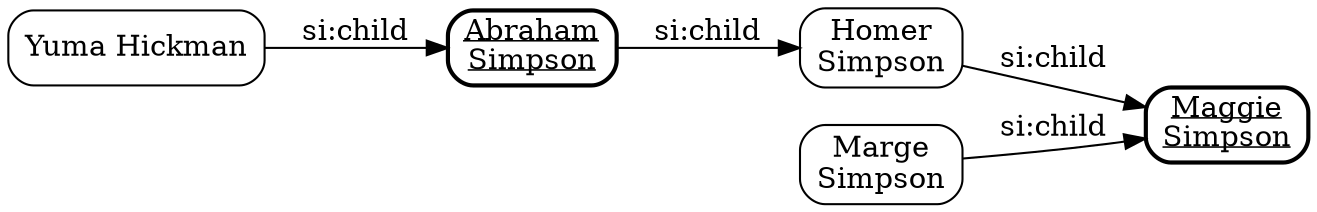 digraph Konzeptuebersicht {
graph [ rankdir="LR" ]
"si:yuma"[ URL="http://localhost:8080/KnowWE/Wiki.jsp?page=ForTestingOnly&amp;concept=si:yuma"  shape="box"  style="rounded" label="Yuma Hickman" ];
"si:abraham"[ URL="http://localhost:8080/KnowWE/Wiki.jsp?page=ForTestingOnly&amp;concept=si:abraham"  shape="box"  style="rounded,bold" label=<<U>Abraham<BR ALIGN="CENTER"/>Simpson<BR ALIGN="CENTER"/></U>> ];
"si:homer"[ URL="http://localhost:8080/KnowWE/Wiki.jsp?page=ForTestingOnly&amp;concept=si:homer"  shape="box"  style="rounded" label="Homer\nSimpson\n" ];
"si:marge"[ URL="http://localhost:8080/KnowWE/Wiki.jsp?page=ForTestingOnly&amp;concept=si:marge"  shape="box"  style="rounded" label="Marge\nSimpson\n" ];
"si:maggie"[ URL="http://localhost:8080/KnowWE/Wiki.jsp?page=ForTestingOnly&amp;concept=si:maggie"  shape="box"  style="rounded,bold" label=<<U>Maggie<BR ALIGN="CENTER"/>Simpson<BR ALIGN="CENTER"/></U>> ];
"si:yuma" -> "si:abraham" [ label = "si:child" arrowtail="normal"  color="black"  ];
"si:marge" -> "si:maggie" [ label = "si:child" arrowtail="normal"  color="black"  ];
"si:abraham" -> "si:homer" [ label = "si:child" arrowtail="normal"  color="black"  ];
"si:homer" -> "si:maggie" [ label = "si:child" arrowtail="normal"  color="black"  ];
}
